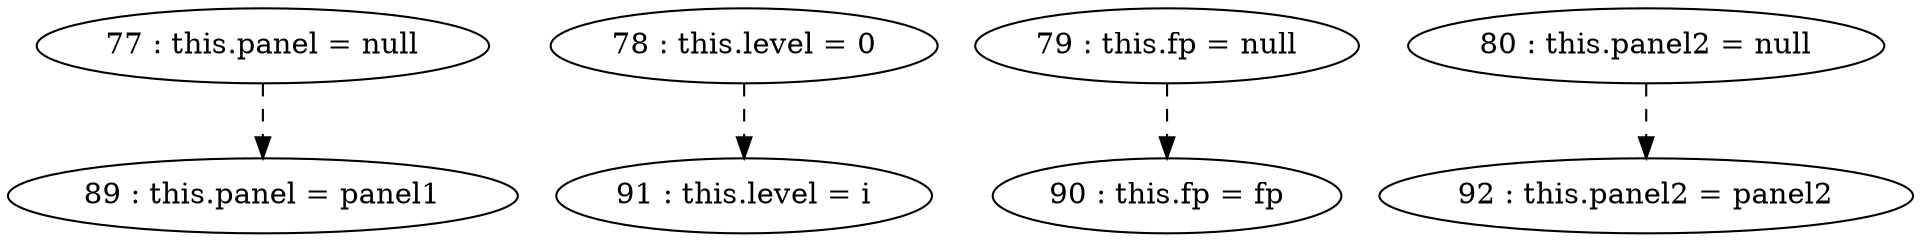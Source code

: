 digraph G {
"77 : this.panel = null"
"77 : this.panel = null" -> "89 : this.panel = panel1" [style=dashed]
"78 : this.level = 0"
"78 : this.level = 0" -> "91 : this.level = i" [style=dashed]
"79 : this.fp = null"
"79 : this.fp = null" -> "90 : this.fp = fp" [style=dashed]
"80 : this.panel2 = null"
"80 : this.panel2 = null" -> "92 : this.panel2 = panel2" [style=dashed]
"89 : this.panel = panel1"
"90 : this.fp = fp"
"91 : this.level = i"
"92 : this.panel2 = panel2"
}